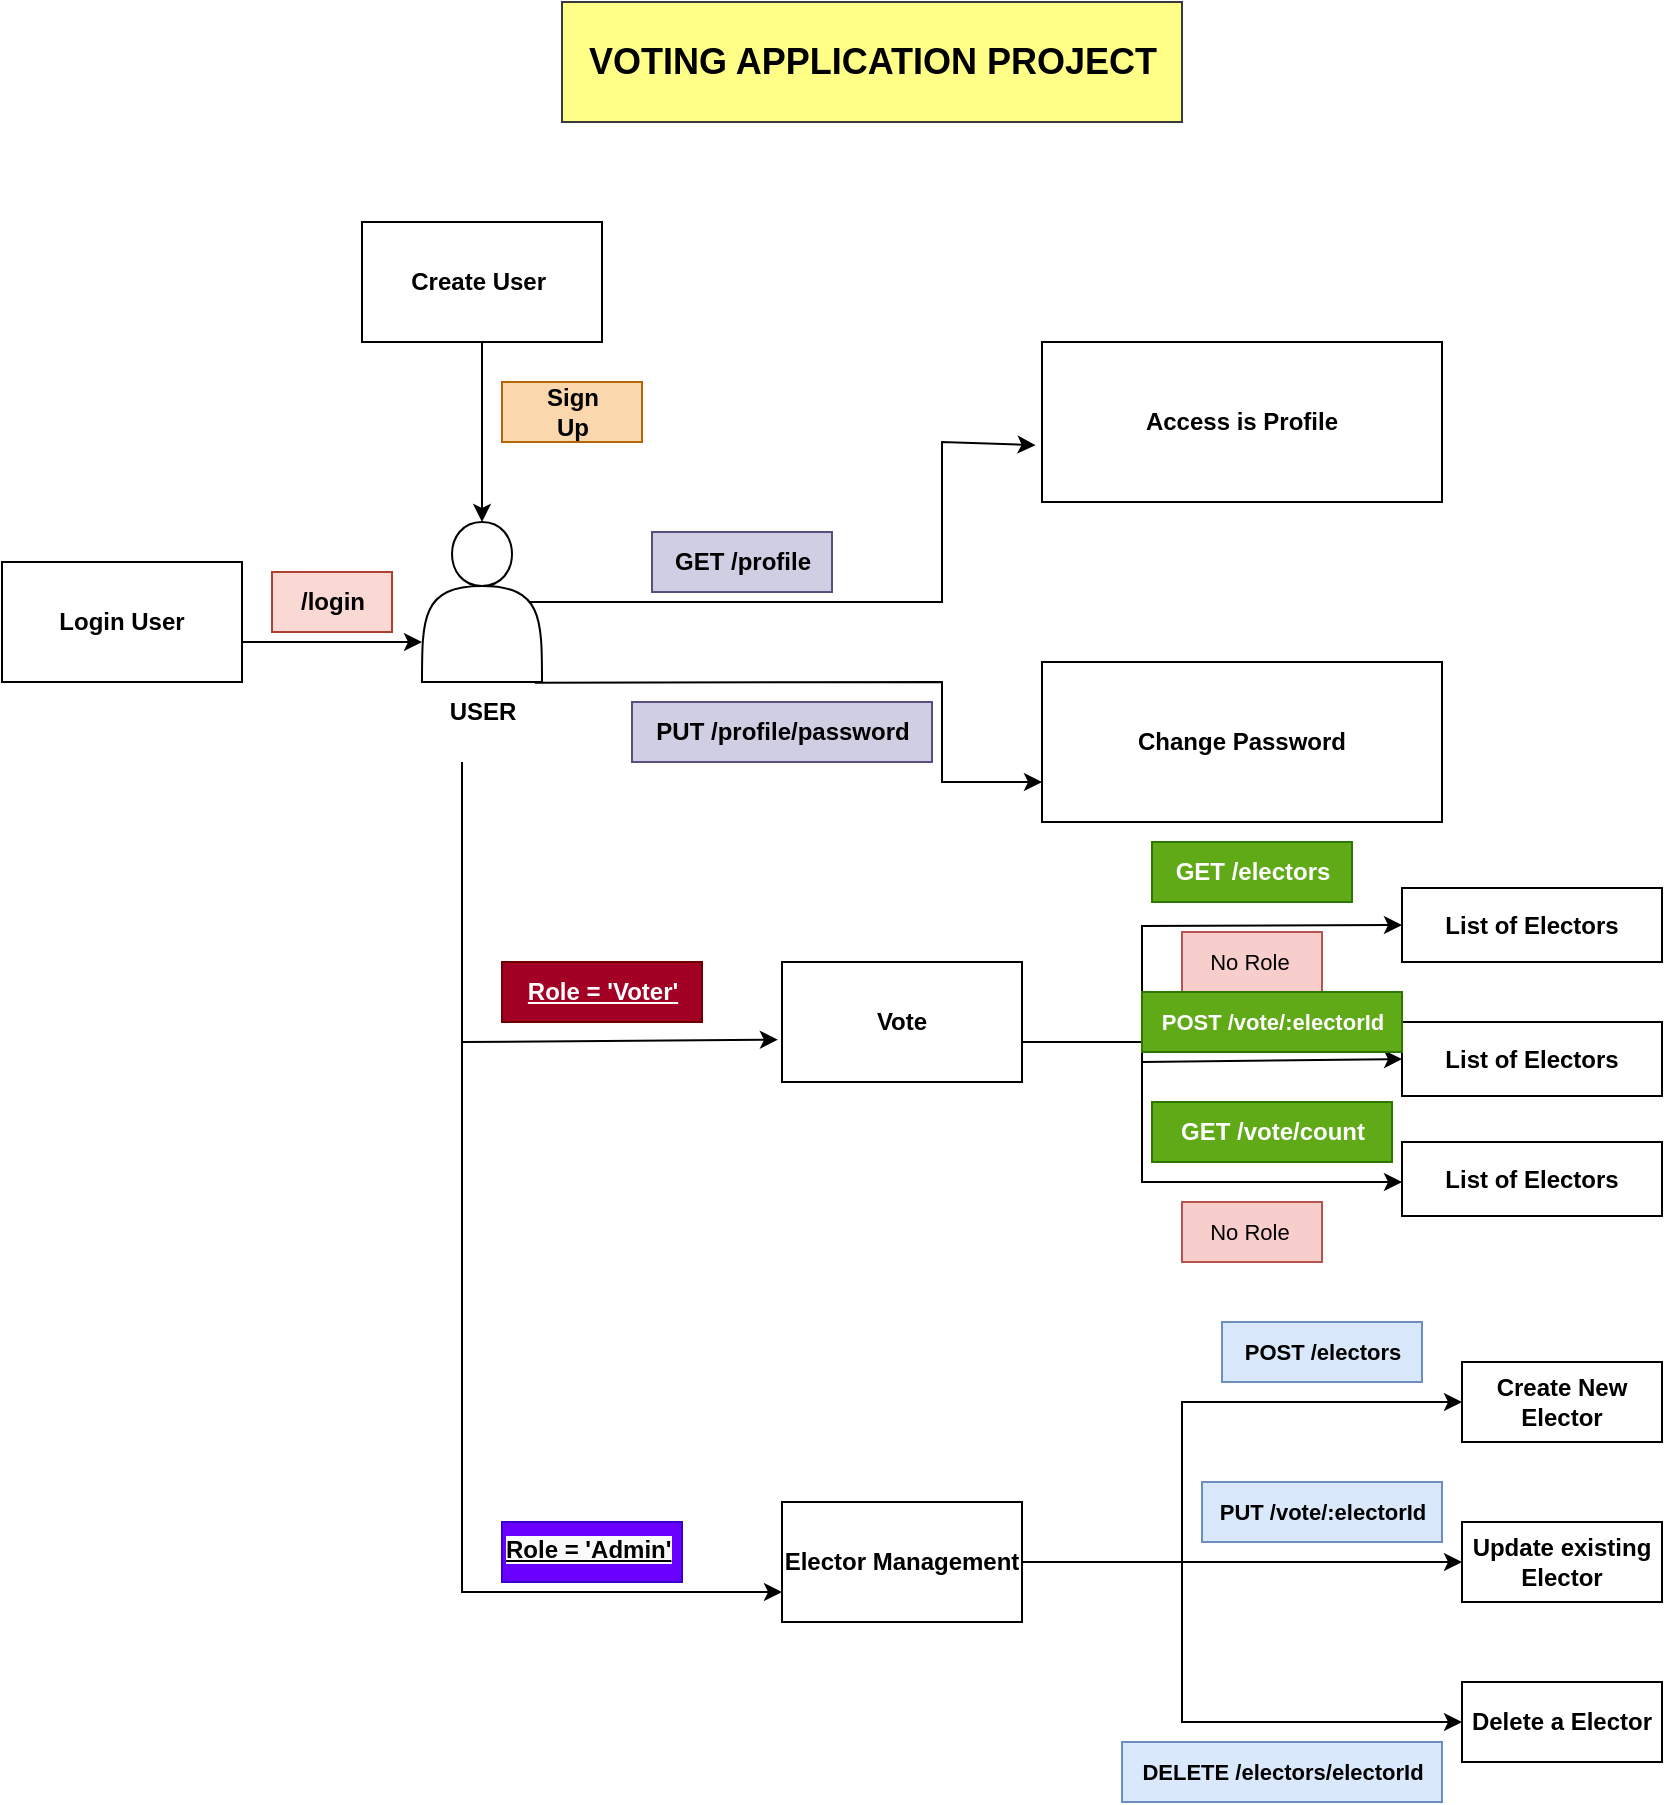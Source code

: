 <mxfile version="24.5.2" type="github">
  <diagram name="Page-1" id="XO9Ac34woaYvWG2zUXD-">
    <mxGraphModel dx="1750" dy="897" grid="1" gridSize="10" guides="1" tooltips="1" connect="1" arrows="1" fold="1" page="1" pageScale="1" pageWidth="850" pageHeight="1100" math="0" shadow="0">
      <root>
        <mxCell id="0" />
        <mxCell id="1" parent="0" />
        <mxCell id="IvabSfbhsdKwJXZIfFkb-24" value="" style="edgeStyle=orthogonalEdgeStyle;rounded=0;orthogonalLoop=1;jettySize=auto;html=1;entryX=0.5;entryY=0;entryDx=0;entryDy=0;entryPerimeter=0;" edge="1" parent="1" source="IvabSfbhsdKwJXZIfFkb-2" target="IvabSfbhsdKwJXZIfFkb-31">
          <mxGeometry relative="1" as="geometry">
            <mxPoint x="250" y="290" as="targetPoint" />
          </mxGeometry>
        </mxCell>
        <mxCell id="IvabSfbhsdKwJXZIfFkb-2" value="&lt;b&gt;Create User&amp;nbsp;&lt;/b&gt;" style="rounded=0;whiteSpace=wrap;html=1;" vertex="1" parent="1">
          <mxGeometry x="190" y="150" width="120" height="60" as="geometry" />
        </mxCell>
        <mxCell id="IvabSfbhsdKwJXZIfFkb-3" value="&lt;b&gt;Access is Profile&lt;/b&gt;" style="rounded=0;whiteSpace=wrap;html=1;" vertex="1" parent="1">
          <mxGeometry x="530" y="210" width="200" height="80" as="geometry" />
        </mxCell>
        <mxCell id="IvabSfbhsdKwJXZIfFkb-8" value="&lt;span style=&quot;text-wrap: wrap;&quot;&gt;&lt;b&gt;Sign Up&lt;/b&gt;&lt;/span&gt;" style="text;html=1;align=center;verticalAlign=middle;resizable=0;points=[];autosize=1;fillColor=#fad7ac;strokeColor=#b46504;" vertex="1" parent="1">
          <mxGeometry x="260" y="230" width="70" height="30" as="geometry" />
        </mxCell>
        <mxCell id="IvabSfbhsdKwJXZIfFkb-9" value="&lt;b&gt;Change Password&lt;/b&gt;" style="rounded=0;whiteSpace=wrap;html=1;" vertex="1" parent="1">
          <mxGeometry x="530" y="370" width="200" height="80" as="geometry" />
        </mxCell>
        <mxCell id="IvabSfbhsdKwJXZIfFkb-10" value="&lt;b&gt;GET /profile&lt;/b&gt;" style="text;html=1;align=center;verticalAlign=middle;resizable=0;points=[];autosize=1;strokeColor=#56517e;fillColor=#d0cee2;" vertex="1" parent="1">
          <mxGeometry x="335" y="305" width="90" height="30" as="geometry" />
        </mxCell>
        <mxCell id="IvabSfbhsdKwJXZIfFkb-19" value="&lt;b&gt;PUT /profile/password&lt;/b&gt;" style="text;html=1;align=center;verticalAlign=middle;resizable=0;points=[];autosize=1;strokeColor=#56517e;fillColor=#d0cee2;" vertex="1" parent="1">
          <mxGeometry x="325" y="390" width="150" height="30" as="geometry" />
        </mxCell>
        <mxCell id="IvabSfbhsdKwJXZIfFkb-25" value="&lt;b&gt;Login User&lt;/b&gt;" style="rounded=0;whiteSpace=wrap;html=1;" vertex="1" parent="1">
          <mxGeometry x="10" y="320" width="120" height="60" as="geometry" />
        </mxCell>
        <mxCell id="IvabSfbhsdKwJXZIfFkb-27" value="&lt;b&gt;/login&lt;/b&gt;" style="text;html=1;align=center;verticalAlign=middle;resizable=0;points=[];autosize=1;strokeColor=#ae4132;fillColor=#fad9d5;" vertex="1" parent="1">
          <mxGeometry x="145" y="325" width="60" height="30" as="geometry" />
        </mxCell>
        <mxCell id="IvabSfbhsdKwJXZIfFkb-31" value="" style="shape=actor;whiteSpace=wrap;html=1;" vertex="1" parent="1">
          <mxGeometry x="220" y="300" width="60" height="80" as="geometry" />
        </mxCell>
        <mxCell id="IvabSfbhsdKwJXZIfFkb-32" value="USER" style="text;html=1;align=center;verticalAlign=middle;resizable=0;points=[];autosize=1;strokeColor=none;fillColor=none;fontStyle=1" vertex="1" parent="1">
          <mxGeometry x="220" y="380" width="60" height="30" as="geometry" />
        </mxCell>
        <mxCell id="IvabSfbhsdKwJXZIfFkb-33" value="&lt;b&gt;Vote&lt;/b&gt;" style="rounded=0;whiteSpace=wrap;html=1;" vertex="1" parent="1">
          <mxGeometry x="400" y="520" width="120" height="60" as="geometry" />
        </mxCell>
        <mxCell id="IvabSfbhsdKwJXZIfFkb-41" value="" style="endArrow=classic;html=1;rounded=0;entryX=-0.016;entryY=0.645;entryDx=0;entryDy=0;entryPerimeter=0;exitX=0.9;exitY=0.5;exitDx=0;exitDy=0;exitPerimeter=0;" edge="1" parent="1" source="IvabSfbhsdKwJXZIfFkb-31" target="IvabSfbhsdKwJXZIfFkb-3">
          <mxGeometry width="50" height="50" relative="1" as="geometry">
            <mxPoint x="300" y="340" as="sourcePoint" />
            <mxPoint x="520" y="230" as="targetPoint" />
            <Array as="points">
              <mxPoint x="480" y="340" />
              <mxPoint x="480" y="260" />
            </Array>
          </mxGeometry>
        </mxCell>
        <mxCell id="IvabSfbhsdKwJXZIfFkb-42" value="" style="endArrow=classic;html=1;rounded=0;entryX=0;entryY=0.75;entryDx=0;entryDy=0;exitX=0.94;exitY=0.013;exitDx=0;exitDy=0;exitPerimeter=0;" edge="1" parent="1" source="IvabSfbhsdKwJXZIfFkb-32" target="IvabSfbhsdKwJXZIfFkb-9">
          <mxGeometry width="50" height="50" relative="1" as="geometry">
            <mxPoint x="300" y="380" as="sourcePoint" />
            <mxPoint x="520" y="430" as="targetPoint" />
            <Array as="points">
              <mxPoint x="480" y="380" />
              <mxPoint x="480" y="430" />
            </Array>
          </mxGeometry>
        </mxCell>
        <mxCell id="IvabSfbhsdKwJXZIfFkb-43" value="" style="endArrow=classic;html=1;rounded=0;entryX=-0.017;entryY=0.647;entryDx=0;entryDy=0;entryPerimeter=0;" edge="1" parent="1" target="IvabSfbhsdKwJXZIfFkb-33">
          <mxGeometry width="50" height="50" relative="1" as="geometry">
            <mxPoint x="240" y="420" as="sourcePoint" />
            <mxPoint x="380" y="565" as="targetPoint" />
            <Array as="points">
              <mxPoint x="240" y="560" />
            </Array>
          </mxGeometry>
        </mxCell>
        <mxCell id="IvabSfbhsdKwJXZIfFkb-44" value="" style="endArrow=classic;html=1;rounded=0;entryX=0;entryY=0.75;entryDx=0;entryDy=0;" edge="1" parent="1" target="IvabSfbhsdKwJXZIfFkb-31">
          <mxGeometry width="50" height="50" relative="1" as="geometry">
            <mxPoint x="130" y="360" as="sourcePoint" />
            <mxPoint x="200" y="360" as="targetPoint" />
          </mxGeometry>
        </mxCell>
        <mxCell id="IvabSfbhsdKwJXZIfFkb-45" value="&lt;b&gt;&lt;u&gt;Role = &#39;Voter&#39;&lt;/u&gt;&lt;/b&gt;" style="text;html=1;align=center;verticalAlign=middle;resizable=0;points=[];autosize=1;strokeColor=#6F0000;fillColor=#a20025;fontColor=#ffffff;" vertex="1" parent="1">
          <mxGeometry x="260" y="520" width="100" height="30" as="geometry" />
        </mxCell>
        <mxCell id="IvabSfbhsdKwJXZIfFkb-46" value="&lt;b&gt;List of Electors&lt;/b&gt;" style="rounded=0;whiteSpace=wrap;html=1;" vertex="1" parent="1">
          <mxGeometry x="710" y="483" width="130" height="37" as="geometry" />
        </mxCell>
        <mxCell id="IvabSfbhsdKwJXZIfFkb-48" value="" style="endArrow=classic;html=1;rounded=0;entryX=0;entryY=0.5;entryDx=0;entryDy=0;" edge="1" parent="1" target="IvabSfbhsdKwJXZIfFkb-46">
          <mxGeometry width="50" height="50" relative="1" as="geometry">
            <mxPoint x="520" y="560" as="sourcePoint" />
            <mxPoint x="550" y="490" as="targetPoint" />
            <Array as="points">
              <mxPoint x="580" y="560" />
              <mxPoint x="580" y="502" />
            </Array>
          </mxGeometry>
        </mxCell>
        <mxCell id="IvabSfbhsdKwJXZIfFkb-50" value="&lt;b&gt;GET /electors&lt;/b&gt;" style="text;html=1;align=center;verticalAlign=middle;resizable=0;points=[];autosize=1;strokeColor=#2D7600;fillColor=#60a917;fontColor=#ffffff;" vertex="1" parent="1">
          <mxGeometry x="585" y="460" width="100" height="30" as="geometry" />
        </mxCell>
        <mxCell id="IvabSfbhsdKwJXZIfFkb-51" value="&lt;b&gt;List of Electors&lt;/b&gt;" style="rounded=0;whiteSpace=wrap;html=1;" vertex="1" parent="1">
          <mxGeometry x="710" y="610" width="130" height="37" as="geometry" />
        </mxCell>
        <mxCell id="IvabSfbhsdKwJXZIfFkb-52" value="" style="endArrow=classic;html=1;rounded=0;entryX=0;entryY=0.541;entryDx=0;entryDy=0;entryPerimeter=0;" edge="1" parent="1" target="IvabSfbhsdKwJXZIfFkb-51">
          <mxGeometry width="50" height="50" relative="1" as="geometry">
            <mxPoint x="580" y="560" as="sourcePoint" />
            <mxPoint x="660" y="630" as="targetPoint" />
            <Array as="points">
              <mxPoint x="580" y="630" />
            </Array>
          </mxGeometry>
        </mxCell>
        <mxCell id="IvabSfbhsdKwJXZIfFkb-53" value="&lt;b&gt;List of Electors&lt;/b&gt;" style="rounded=0;whiteSpace=wrap;html=1;" vertex="1" parent="1">
          <mxGeometry x="710" y="550" width="130" height="37" as="geometry" />
        </mxCell>
        <mxCell id="IvabSfbhsdKwJXZIfFkb-54" value="" style="endArrow=classic;html=1;rounded=0;entryX=0;entryY=0.5;entryDx=0;entryDy=0;" edge="1" parent="1" target="IvabSfbhsdKwJXZIfFkb-53">
          <mxGeometry width="50" height="50" relative="1" as="geometry">
            <mxPoint x="580" y="570" as="sourcePoint" />
            <mxPoint x="630" y="520" as="targetPoint" />
          </mxGeometry>
        </mxCell>
        <mxCell id="IvabSfbhsdKwJXZIfFkb-55" value="No Role&amp;nbsp;" style="text;html=1;align=center;verticalAlign=middle;resizable=0;points=[];autosize=1;strokeColor=#b85450;fillColor=#f8cecc;fontSize=11;" vertex="1" parent="1">
          <mxGeometry x="600" y="505" width="70" height="30" as="geometry" />
        </mxCell>
        <mxCell id="IvabSfbhsdKwJXZIfFkb-56" value="&lt;span style=&quot;font-size: 11px;&quot;&gt;POST /vote/:electorId&lt;/span&gt;" style="text;html=1;align=center;verticalAlign=middle;resizable=0;points=[];autosize=1;strokeColor=#2D7600;fillColor=#60a917;fontSize=11;fontColor=#ffffff;fontStyle=1" vertex="1" parent="1">
          <mxGeometry x="580" y="535" width="130" height="30" as="geometry" />
        </mxCell>
        <mxCell id="IvabSfbhsdKwJXZIfFkb-57" value="&lt;b&gt;GET /vote/count&lt;/b&gt;" style="text;html=1;align=center;verticalAlign=middle;resizable=0;points=[];autosize=1;strokeColor=#2D7600;fillColor=#60a917;fontColor=#ffffff;" vertex="1" parent="1">
          <mxGeometry x="585" y="590" width="120" height="30" as="geometry" />
        </mxCell>
        <mxCell id="IvabSfbhsdKwJXZIfFkb-59" value="&lt;b&gt;Elector Management&lt;/b&gt;" style="rounded=0;whiteSpace=wrap;html=1;" vertex="1" parent="1">
          <mxGeometry x="400" y="790" width="120" height="60" as="geometry" />
        </mxCell>
        <mxCell id="IvabSfbhsdKwJXZIfFkb-60" value="" style="endArrow=classic;html=1;rounded=0;entryX=0;entryY=0.75;entryDx=0;entryDy=0;" edge="1" parent="1" target="IvabSfbhsdKwJXZIfFkb-59">
          <mxGeometry width="50" height="50" relative="1" as="geometry">
            <mxPoint x="240" y="558" as="sourcePoint" />
            <mxPoint x="290" y="508" as="targetPoint" />
            <Array as="points">
              <mxPoint x="240" y="835" />
            </Array>
          </mxGeometry>
        </mxCell>
        <mxCell id="IvabSfbhsdKwJXZIfFkb-61" value="&lt;span style=&quot;color: rgb(0, 0, 0); font-family: Helvetica; font-size: 12px; font-style: normal; font-variant-ligatures: normal; font-variant-caps: normal; letter-spacing: normal; orphans: 2; text-align: center; text-indent: 0px; text-transform: none; widows: 2; word-spacing: 0px; -webkit-text-stroke-width: 0px; white-space: nowrap; background-color: rgb(251, 251, 251); text-decoration-thickness: initial; text-decoration-style: initial; text-decoration-color: initial; float: none; display: inline !important;&quot;&gt;&lt;u style=&quot;&quot;&gt;&lt;b&gt;Role = &#39;Admin&#39;&lt;/b&gt;&lt;/u&gt;&lt;/span&gt;" style="text;whiteSpace=wrap;html=1;fillColor=#6a00ff;fontColor=#ffffff;strokeColor=#3700CC;" vertex="1" parent="1">
          <mxGeometry x="260" y="800" width="90" height="30" as="geometry" />
        </mxCell>
        <mxCell id="IvabSfbhsdKwJXZIfFkb-62" value="&lt;b&gt;Create New Elector&lt;/b&gt;" style="rounded=0;whiteSpace=wrap;html=1;" vertex="1" parent="1">
          <mxGeometry x="740" y="720" width="100" height="40" as="geometry" />
        </mxCell>
        <mxCell id="IvabSfbhsdKwJXZIfFkb-63" value="&lt;b&gt;Update existing Elector&lt;/b&gt;" style="rounded=0;whiteSpace=wrap;html=1;" vertex="1" parent="1">
          <mxGeometry x="740" y="800" width="100" height="40" as="geometry" />
        </mxCell>
        <mxCell id="IvabSfbhsdKwJXZIfFkb-64" value="&lt;b&gt;Delete a Elector&lt;/b&gt;" style="rounded=0;whiteSpace=wrap;html=1;" vertex="1" parent="1">
          <mxGeometry x="740" y="880" width="100" height="40" as="geometry" />
        </mxCell>
        <mxCell id="IvabSfbhsdKwJXZIfFkb-68" value="" style="endArrow=classic;html=1;rounded=0;entryX=0;entryY=0.5;entryDx=0;entryDy=0;" edge="1" parent="1" target="IvabSfbhsdKwJXZIfFkb-62">
          <mxGeometry width="50" height="50" relative="1" as="geometry">
            <mxPoint x="520" y="820" as="sourcePoint" />
            <mxPoint x="570" y="770" as="targetPoint" />
            <Array as="points">
              <mxPoint x="600" y="820" />
              <mxPoint x="600" y="740" />
            </Array>
          </mxGeometry>
        </mxCell>
        <mxCell id="IvabSfbhsdKwJXZIfFkb-69" value="" style="endArrow=classic;html=1;rounded=0;entryX=0;entryY=0.5;entryDx=0;entryDy=0;" edge="1" parent="1" target="IvabSfbhsdKwJXZIfFkb-63">
          <mxGeometry width="50" height="50" relative="1" as="geometry">
            <mxPoint x="590" y="820" as="sourcePoint" />
            <mxPoint x="650" y="770" as="targetPoint" />
          </mxGeometry>
        </mxCell>
        <mxCell id="IvabSfbhsdKwJXZIfFkb-70" value="" style="endArrow=classic;html=1;rounded=0;entryX=0;entryY=0.5;entryDx=0;entryDy=0;" edge="1" parent="1" target="IvabSfbhsdKwJXZIfFkb-64">
          <mxGeometry width="50" height="50" relative="1" as="geometry">
            <mxPoint x="600" y="820" as="sourcePoint" />
            <mxPoint x="650" y="770" as="targetPoint" />
            <Array as="points">
              <mxPoint x="600" y="900" />
            </Array>
          </mxGeometry>
        </mxCell>
        <mxCell id="IvabSfbhsdKwJXZIfFkb-71" value="&lt;b&gt;POST /electors&lt;/b&gt;" style="text;html=1;align=center;verticalAlign=middle;resizable=0;points=[];autosize=1;strokeColor=#6c8ebf;fillColor=#dae8fc;fontSize=11;" vertex="1" parent="1">
          <mxGeometry x="620" y="700" width="100" height="30" as="geometry" />
        </mxCell>
        <mxCell id="IvabSfbhsdKwJXZIfFkb-72" value="&lt;span style=&quot;font-size: 11px;&quot;&gt;PUT /vote/:electorId&lt;/span&gt;" style="text;html=1;align=center;verticalAlign=middle;resizable=0;points=[];autosize=1;strokeColor=#6c8ebf;fillColor=#dae8fc;fontSize=11;fontStyle=1" vertex="1" parent="1">
          <mxGeometry x="610" y="780" width="120" height="30" as="geometry" />
        </mxCell>
        <mxCell id="IvabSfbhsdKwJXZIfFkb-75" value="&lt;b style=&quot;font-size: 11px;&quot;&gt;DELETE /electors/electorId&lt;/b&gt;" style="text;html=1;align=center;verticalAlign=middle;resizable=0;points=[];autosize=1;strokeColor=#6c8ebf;fillColor=#dae8fc;fontSize=11;" vertex="1" parent="1">
          <mxGeometry x="570" y="910" width="160" height="30" as="geometry" />
        </mxCell>
        <mxCell id="IvabSfbhsdKwJXZIfFkb-80" value="No Role&amp;nbsp;" style="text;html=1;align=center;verticalAlign=middle;resizable=0;points=[];autosize=1;strokeColor=#b85450;fillColor=#f8cecc;fontSize=11;" vertex="1" parent="1">
          <mxGeometry x="600" y="640" width="70" height="30" as="geometry" />
        </mxCell>
        <mxCell id="IvabSfbhsdKwJXZIfFkb-82" value="&lt;h2&gt;VOTING APPLICATION PROJECT&lt;/h2&gt;" style="text;html=1;align=center;verticalAlign=middle;resizable=0;points=[];autosize=1;strokeColor=#36393d;fillColor=#ffff88;" vertex="1" parent="1">
          <mxGeometry x="290" y="40" width="310" height="60" as="geometry" />
        </mxCell>
      </root>
    </mxGraphModel>
  </diagram>
</mxfile>
